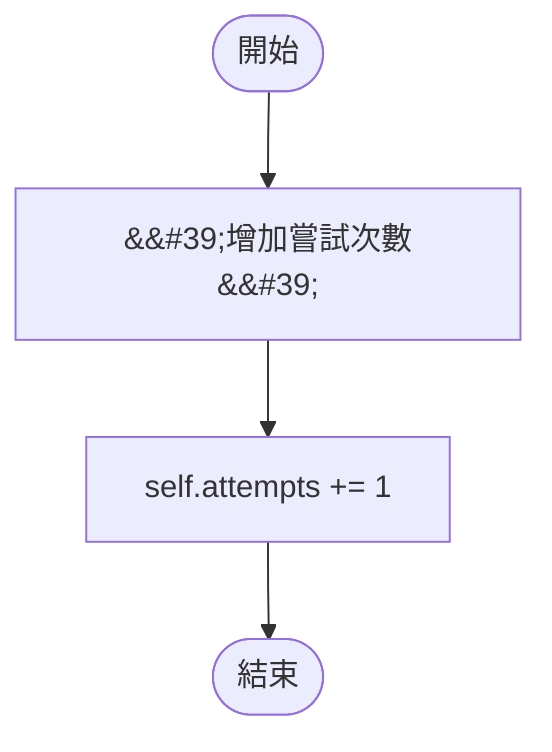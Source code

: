 flowchart TB
    n1([開始])
    n2([結束])
    n3[&amp;&#35;39;增加嘗試次數&amp;&#35;39;]
    n4[self.attempts += 1]
    n1 --> n3
    n3 --> n4
    n4 --> n2